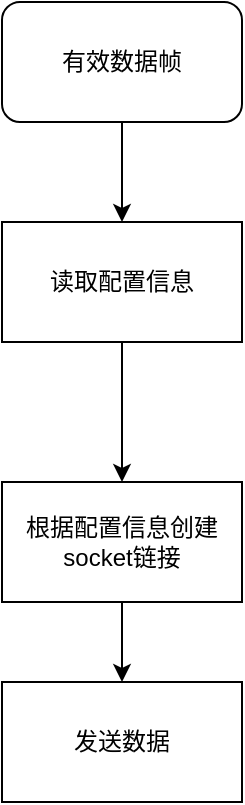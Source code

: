 <mxfile version="13.9.9" type="github">
  <diagram id="WPusR02sBAwNF2MiA7dd" name="Page-1">
    <mxGraphModel dx="1211" dy="659" grid="1" gridSize="10" guides="1" tooltips="1" connect="1" arrows="1" fold="1" page="1" pageScale="1" pageWidth="827" pageHeight="1169" math="0" shadow="0">
      <root>
        <mxCell id="0" />
        <mxCell id="1" parent="0" />
        <mxCell id="SrDWPuv18Hnwh-Ji7AU--5" style="edgeStyle=orthogonalEdgeStyle;rounded=0;orthogonalLoop=1;jettySize=auto;html=1;exitX=0.5;exitY=1;exitDx=0;exitDy=0;entryX=0.5;entryY=0;entryDx=0;entryDy=0;" edge="1" parent="1" source="SrDWPuv18Hnwh-Ji7AU--1" target="SrDWPuv18Hnwh-Ji7AU--4">
          <mxGeometry relative="1" as="geometry" />
        </mxCell>
        <mxCell id="SrDWPuv18Hnwh-Ji7AU--1" value="读取配置信息" style="rounded=0;whiteSpace=wrap;html=1;" vertex="1" parent="1">
          <mxGeometry x="330" y="120" width="120" height="60" as="geometry" />
        </mxCell>
        <mxCell id="SrDWPuv18Hnwh-Ji7AU--3" style="edgeStyle=orthogonalEdgeStyle;rounded=0;orthogonalLoop=1;jettySize=auto;html=1;exitX=0.5;exitY=1;exitDx=0;exitDy=0;entryX=0.5;entryY=0;entryDx=0;entryDy=0;" edge="1" parent="1" source="SrDWPuv18Hnwh-Ji7AU--2" target="SrDWPuv18Hnwh-Ji7AU--1">
          <mxGeometry relative="1" as="geometry" />
        </mxCell>
        <mxCell id="SrDWPuv18Hnwh-Ji7AU--2" value="有效数据帧" style="rounded=1;whiteSpace=wrap;html=1;" vertex="1" parent="1">
          <mxGeometry x="330" y="10" width="120" height="60" as="geometry" />
        </mxCell>
        <mxCell id="SrDWPuv18Hnwh-Ji7AU--6" style="edgeStyle=orthogonalEdgeStyle;rounded=0;orthogonalLoop=1;jettySize=auto;html=1;exitX=0.5;exitY=1;exitDx=0;exitDy=0;" edge="1" parent="1" source="SrDWPuv18Hnwh-Ji7AU--4">
          <mxGeometry relative="1" as="geometry">
            <mxPoint x="390" y="350" as="targetPoint" />
          </mxGeometry>
        </mxCell>
        <mxCell id="SrDWPuv18Hnwh-Ji7AU--4" value="根据配置信息创建socket链接" style="rounded=0;whiteSpace=wrap;html=1;" vertex="1" parent="1">
          <mxGeometry x="330" y="250" width="120" height="60" as="geometry" />
        </mxCell>
        <mxCell id="SrDWPuv18Hnwh-Ji7AU--7" value="发送数据" style="rounded=0;whiteSpace=wrap;html=1;" vertex="1" parent="1">
          <mxGeometry x="330" y="350" width="120" height="60" as="geometry" />
        </mxCell>
      </root>
    </mxGraphModel>
  </diagram>
</mxfile>
